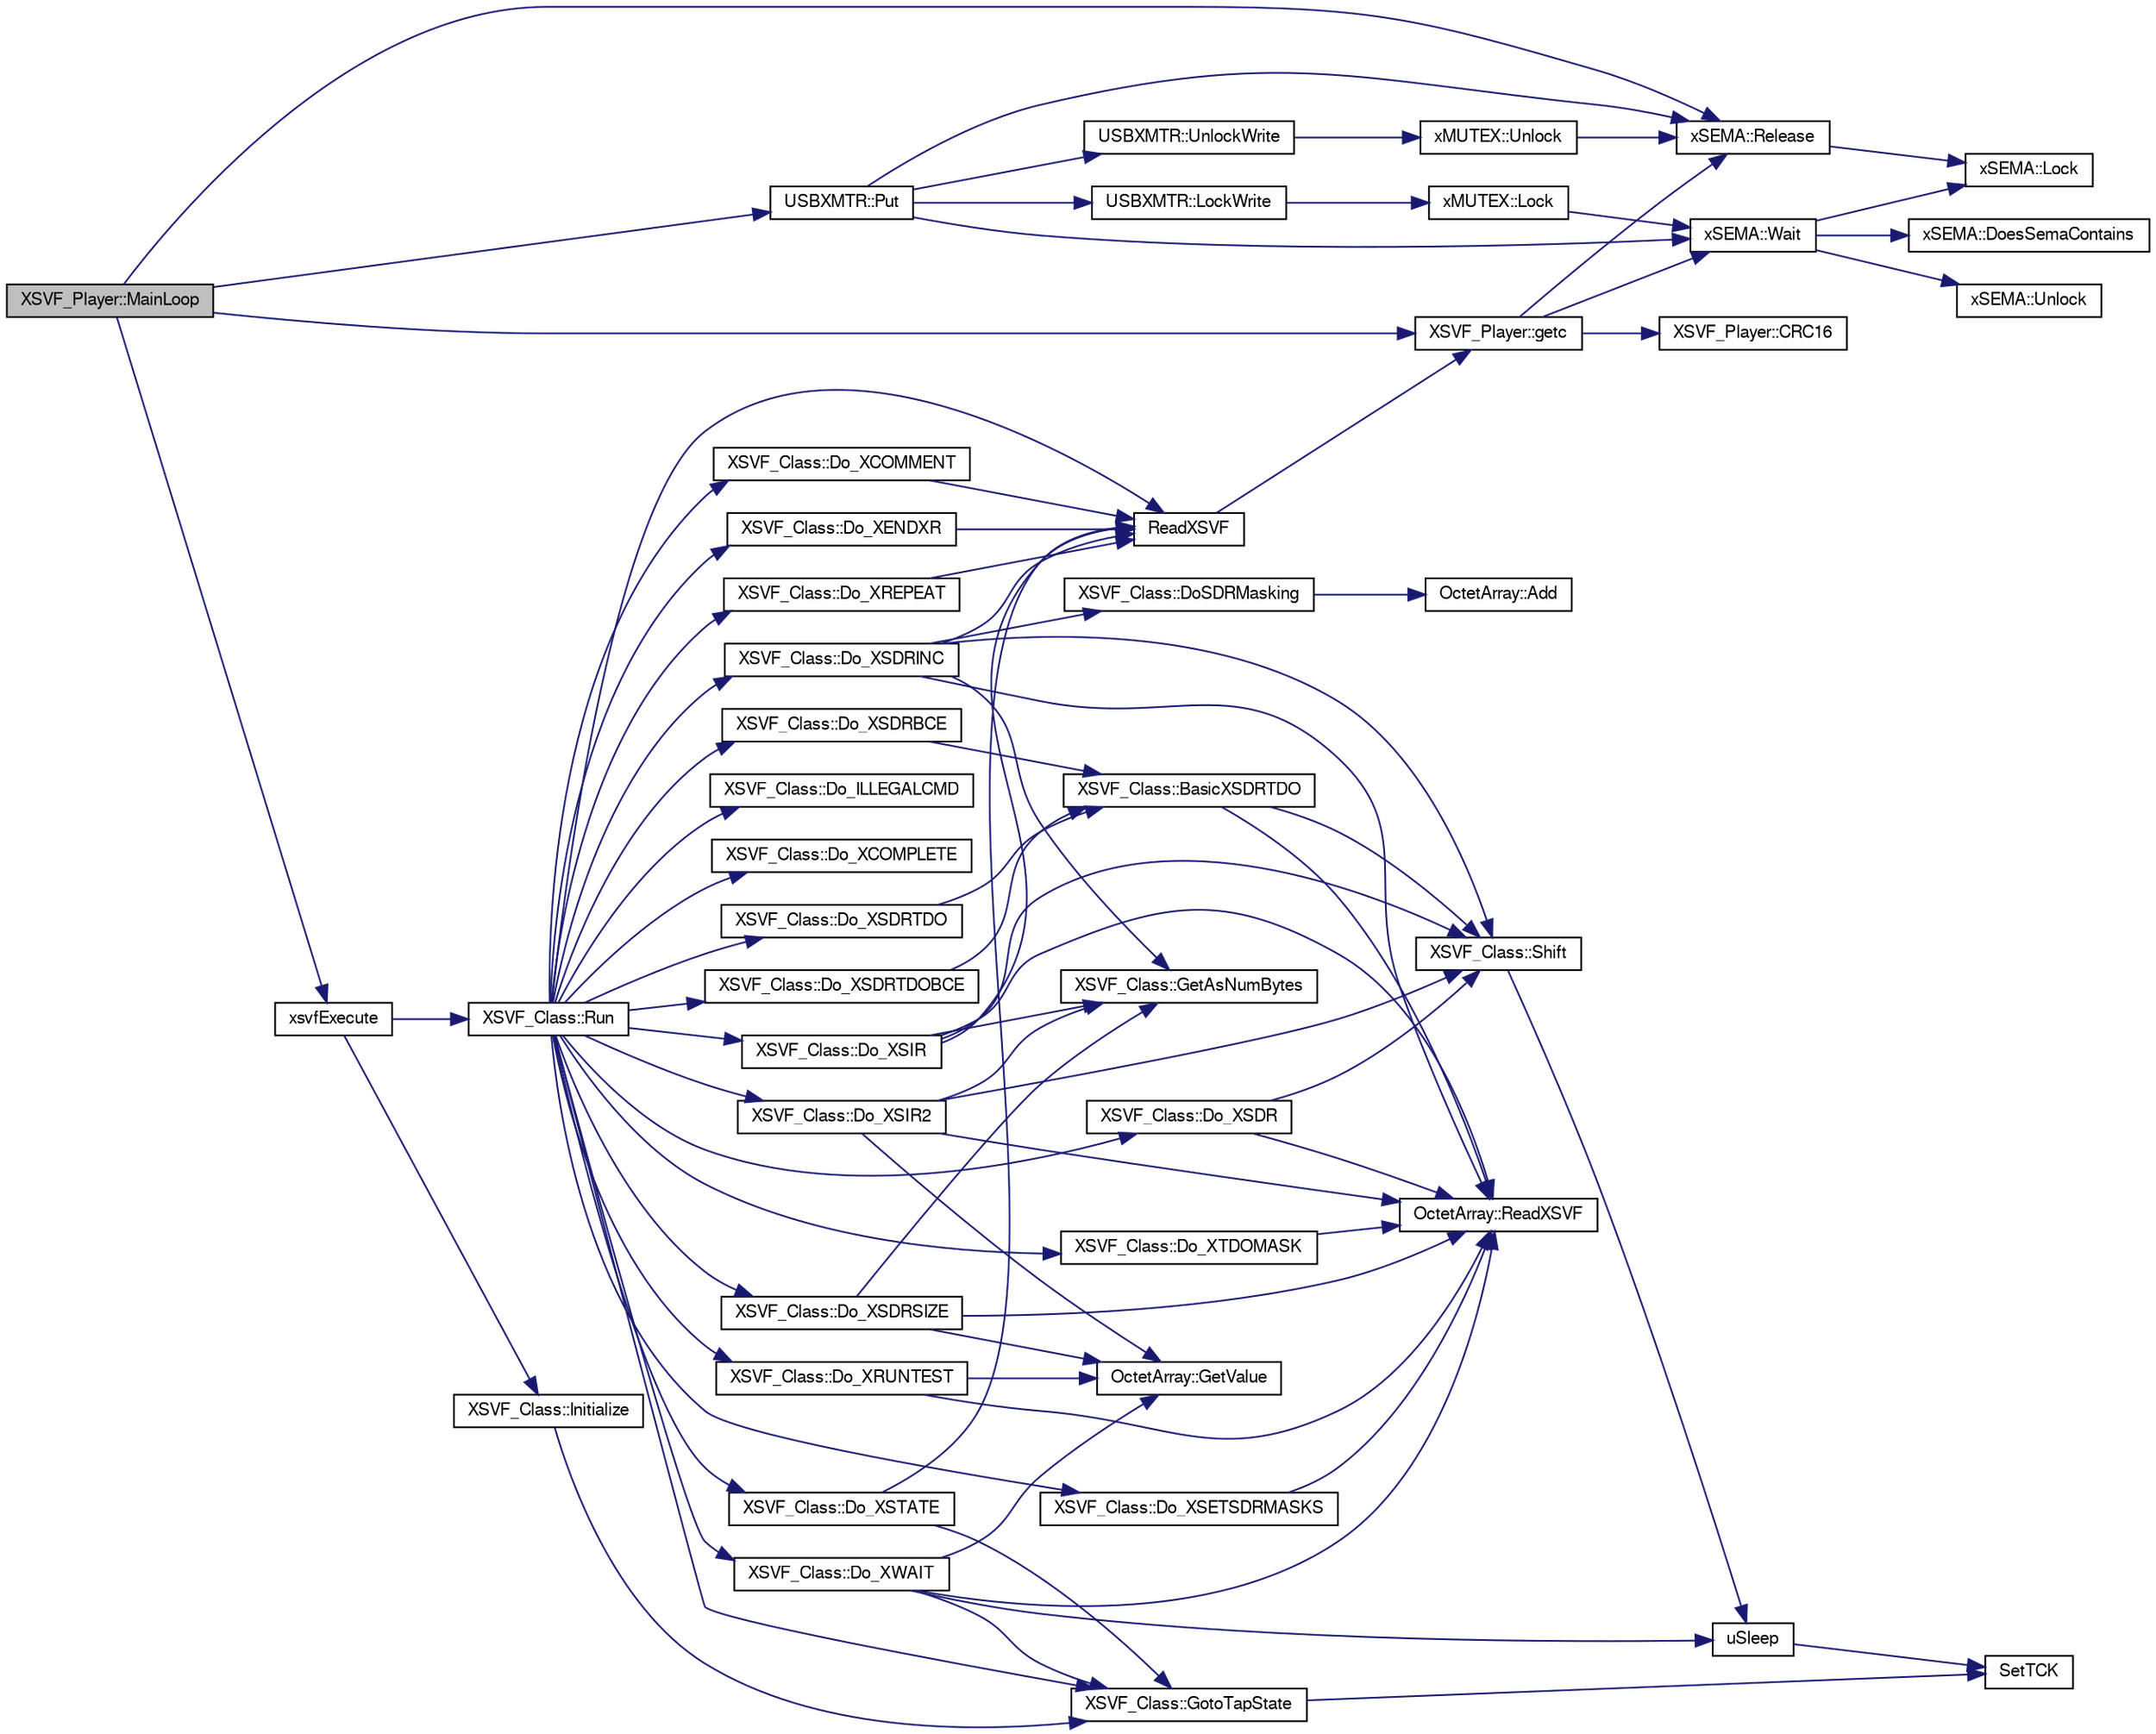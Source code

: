 digraph G
{
  bgcolor="transparent";
  edge [fontname="FreeSans",fontsize=10,labelfontname="FreeSans",labelfontsize=10];
  node [fontname="FreeSans",fontsize=10,shape=record];
  rankdir=LR;
  Node1 [label="XSVF_Player::MainLoop",height=0.2,width=0.4,color="black", fillcolor="grey75", style="filled" fontcolor="black"];
  Node1 -> Node2 [color="midnightblue",fontsize=10,style="solid",fontname="FreeSans"];
  Node2 [label="XSVF_Player::getc",height=0.2,width=0.4,color="black",URL="$class_x_s_v_f___player.html#30c853edaf50b1a4d677131bdb78d277"];
  Node2 -> Node3 [color="midnightblue",fontsize=10,style="solid",fontname="FreeSans"];
  Node3 [label="XSVF_Player::CRC16",height=0.2,width=0.4,color="black",URL="$class_x_s_v_f___player.html#493d16eed95c4ea70c1026758c45bcf9"];
  Node2 -> Node4 [color="midnightblue",fontsize=10,style="solid",fontname="FreeSans"];
  Node4 [label="xSEMA::Release",height=0.2,width=0.4,color="black",URL="$classx_s_e_m_a.html#21e114e5918da00fc1d5ce9b285f5e2b"];
  Node4 -> Node5 [color="midnightblue",fontsize=10,style="solid",fontname="FreeSans"];
  Node5 [label="xSEMA::Lock",height=0.2,width=0.4,color="black",URL="$classx_s_e_m_a.html#f672373f4e74bc17689036721587a6f1"];
  Node2 -> Node6 [color="midnightblue",fontsize=10,style="solid",fontname="FreeSans"];
  Node6 [label="xSEMA::Wait",height=0.2,width=0.4,color="black",URL="$classx_s_e_m_a.html#d398bc33f1c28f28c33ce1796b0e4ca7"];
  Node6 -> Node7 [color="midnightblue",fontsize=10,style="solid",fontname="FreeSans"];
  Node7 [label="xSEMA::DoesSemaContains",height=0.2,width=0.4,color="black",URL="$classx_s_e_m_a.html#b04acaa143ecfad200784197b075a8a8"];
  Node6 -> Node5 [color="midnightblue",fontsize=10,style="solid",fontname="FreeSans"];
  Node6 -> Node8 [color="midnightblue",fontsize=10,style="solid",fontname="FreeSans"];
  Node8 [label="xSEMA::Unlock",height=0.2,width=0.4,color="black",URL="$classx_s_e_m_a.html#b2457b1a08f5ef2bc40524d0e2c306bc"];
  Node1 -> Node9 [color="midnightblue",fontsize=10,style="solid",fontname="FreeSans"];
  Node9 [label="USBXMTR::Put",height=0.2,width=0.4,color="black",URL="$class_u_s_b_x_m_t_r.html#149d280fef7548a52d67fcb5c5ac3ea6"];
  Node9 -> Node10 [color="midnightblue",fontsize=10,style="solid",fontname="FreeSans"];
  Node10 [label="USBXMTR::LockWrite",height=0.2,width=0.4,color="black",URL="$class_u_s_b_x_m_t_r.html#70384f142454df09c3600680cff40274"];
  Node10 -> Node11 [color="midnightblue",fontsize=10,style="solid",fontname="FreeSans"];
  Node11 [label="xMUTEX::Lock",height=0.2,width=0.4,color="black",URL="$classx_m_u_t_e_x.html#529d57424fe4f58d9a13dea66e40ecfa"];
  Node11 -> Node6 [color="midnightblue",fontsize=10,style="solid",fontname="FreeSans"];
  Node9 -> Node4 [color="midnightblue",fontsize=10,style="solid",fontname="FreeSans"];
  Node9 -> Node12 [color="midnightblue",fontsize=10,style="solid",fontname="FreeSans"];
  Node12 [label="USBXMTR::UnlockWrite",height=0.2,width=0.4,color="black",URL="$class_u_s_b_x_m_t_r.html#421fa0d0a2a7d807d6d9c84b6e0304f8"];
  Node12 -> Node13 [color="midnightblue",fontsize=10,style="solid",fontname="FreeSans"];
  Node13 [label="xMUTEX::Unlock",height=0.2,width=0.4,color="black",URL="$classx_m_u_t_e_x.html#5f693de60fd054e78ef201118bc54a5f"];
  Node13 -> Node4 [color="midnightblue",fontsize=10,style="solid",fontname="FreeSans"];
  Node9 -> Node6 [color="midnightblue",fontsize=10,style="solid",fontname="FreeSans"];
  Node1 -> Node4 [color="midnightblue",fontsize=10,style="solid",fontname="FreeSans"];
  Node1 -> Node14 [color="midnightblue",fontsize=10,style="solid",fontname="FreeSans"];
  Node14 [label="xsvfExecute",height=0.2,width=0.4,color="black",URL="$xsvf_player_8cpp.html#e93c6daae7373770742d882ffff7db8a"];
  Node14 -> Node15 [color="midnightblue",fontsize=10,style="solid",fontname="FreeSans"];
  Node15 [label="XSVF_Class::Initialize",height=0.2,width=0.4,color="black",URL="$class_x_s_v_f___class.html#b1a0edb866632e8feca153e14110f394"];
  Node15 -> Node16 [color="midnightblue",fontsize=10,style="solid",fontname="FreeSans"];
  Node16 [label="XSVF_Class::GotoTapState",height=0.2,width=0.4,color="black",URL="$class_x_s_v_f___class.html#5808e57917c2f489d97ddb9f1c4d346c"];
  Node16 -> Node17 [color="midnightblue",fontsize=10,style="solid",fontname="FreeSans"];
  Node17 [label="SetTCK",height=0.2,width=0.4,color="black",URL="$xsvf_port_8hpp.html#f78586706e602574a5a51f07ca7928d1"];
  Node14 -> Node18 [color="midnightblue",fontsize=10,style="solid",fontname="FreeSans"];
  Node18 [label="XSVF_Class::Run",height=0.2,width=0.4,color="black",URL="$class_x_s_v_f___class.html#12ccef01bf5a47d54aa357204c0e4636"];
  Node18 -> Node19 [color="midnightblue",fontsize=10,style="solid",fontname="FreeSans"];
  Node19 [label="XSVF_Class::Do_ILLEGALCMD",height=0.2,width=0.4,color="black",URL="$class_x_s_v_f___class.html#8cf144d81fccdbf9aa1b9335b6f6a9fb"];
  Node18 -> Node20 [color="midnightblue",fontsize=10,style="solid",fontname="FreeSans"];
  Node20 [label="XSVF_Class::Do_XCOMMENT",height=0.2,width=0.4,color="black",URL="$class_x_s_v_f___class.html#ccbb74bef1f29b2a1522413953b06f7e"];
  Node20 -> Node21 [color="midnightblue",fontsize=10,style="solid",fontname="FreeSans"];
  Node21 [label="ReadXSVF",height=0.2,width=0.4,color="black",URL="$xsvf_port_8hpp.html#eead376a8e9b9d8b83d3f95f0b440ecc"];
  Node21 -> Node2 [color="midnightblue",fontsize=10,style="solid",fontname="FreeSans"];
  Node18 -> Node22 [color="midnightblue",fontsize=10,style="solid",fontname="FreeSans"];
  Node22 [label="XSVF_Class::Do_XCOMPLETE",height=0.2,width=0.4,color="black",URL="$class_x_s_v_f___class.html#26c1aa484c40f8af2b308e52085c6ee7"];
  Node18 -> Node23 [color="midnightblue",fontsize=10,style="solid",fontname="FreeSans"];
  Node23 [label="XSVF_Class::Do_XENDXR",height=0.2,width=0.4,color="black",URL="$class_x_s_v_f___class.html#c16456e7c7645b0f00e476da3298f071"];
  Node23 -> Node21 [color="midnightblue",fontsize=10,style="solid",fontname="FreeSans"];
  Node18 -> Node24 [color="midnightblue",fontsize=10,style="solid",fontname="FreeSans"];
  Node24 [label="XSVF_Class::Do_XREPEAT",height=0.2,width=0.4,color="black",URL="$class_x_s_v_f___class.html#f63e8462528039052c8a608ec5cf1e4c"];
  Node24 -> Node21 [color="midnightblue",fontsize=10,style="solid",fontname="FreeSans"];
  Node18 -> Node25 [color="midnightblue",fontsize=10,style="solid",fontname="FreeSans"];
  Node25 [label="XSVF_Class::Do_XRUNTEST",height=0.2,width=0.4,color="black",URL="$class_x_s_v_f___class.html#abf7099236eea66ccf6dd065b55de77a"];
  Node25 -> Node26 [color="midnightblue",fontsize=10,style="solid",fontname="FreeSans"];
  Node26 [label="OctetArray::GetValue",height=0.2,width=0.4,color="black",URL="$struct_octet_array.html#cd6a007679e1d4786f4d8efdf6f0da65"];
  Node25 -> Node27 [color="midnightblue",fontsize=10,style="solid",fontname="FreeSans"];
  Node27 [label="OctetArray::ReadXSVF",height=0.2,width=0.4,color="black",URL="$struct_octet_array.html#3223cbfe6d3413548c77d3b852d535e6"];
  Node18 -> Node28 [color="midnightblue",fontsize=10,style="solid",fontname="FreeSans"];
  Node28 [label="XSVF_Class::Do_XSDR",height=0.2,width=0.4,color="black",URL="$class_x_s_v_f___class.html#8811b06c1226d944afcb5e780b6df1fc"];
  Node28 -> Node27 [color="midnightblue",fontsize=10,style="solid",fontname="FreeSans"];
  Node28 -> Node29 [color="midnightblue",fontsize=10,style="solid",fontname="FreeSans"];
  Node29 [label="XSVF_Class::Shift",height=0.2,width=0.4,color="black",URL="$class_x_s_v_f___class.html#a04c9ce53b4c6550ac573dceeac18cb6"];
  Node29 -> Node30 [color="midnightblue",fontsize=10,style="solid",fontname="FreeSans"];
  Node30 [label="uSleep",height=0.2,width=0.4,color="black",URL="$xsvf_task_8cpp.html#8a905b43fce5e032aef4d8682872d880"];
  Node30 -> Node17 [color="midnightblue",fontsize=10,style="solid",fontname="FreeSans"];
  Node18 -> Node31 [color="midnightblue",fontsize=10,style="solid",fontname="FreeSans"];
  Node31 [label="XSVF_Class::Do_XSDRBCE",height=0.2,width=0.4,color="black",URL="$class_x_s_v_f___class.html#50fac73304608764490ba227ecce1e05"];
  Node31 -> Node32 [color="midnightblue",fontsize=10,style="solid",fontname="FreeSans"];
  Node32 [label="XSVF_Class::BasicXSDRTDO",height=0.2,width=0.4,color="black",URL="$class_x_s_v_f___class.html#a41934cb146f13e6f4ec25a4696ec9c2"];
  Node32 -> Node27 [color="midnightblue",fontsize=10,style="solid",fontname="FreeSans"];
  Node32 -> Node29 [color="midnightblue",fontsize=10,style="solid",fontname="FreeSans"];
  Node18 -> Node33 [color="midnightblue",fontsize=10,style="solid",fontname="FreeSans"];
  Node33 [label="XSVF_Class::Do_XSDRINC",height=0.2,width=0.4,color="black",URL="$class_x_s_v_f___class.html#bb4f302bf9104dbb218f451536d7a665"];
  Node33 -> Node34 [color="midnightblue",fontsize=10,style="solid",fontname="FreeSans"];
  Node34 [label="XSVF_Class::DoSDRMasking",height=0.2,width=0.4,color="black",URL="$class_x_s_v_f___class.html#2d1b739216f30fb48c057cb0e2fa007f"];
  Node34 -> Node35 [color="midnightblue",fontsize=10,style="solid",fontname="FreeSans"];
  Node35 [label="OctetArray::Add",height=0.2,width=0.4,color="black",URL="$struct_octet_array.html#748c722464a9888ff56cfa508edf2700"];
  Node33 -> Node36 [color="midnightblue",fontsize=10,style="solid",fontname="FreeSans"];
  Node36 [label="XSVF_Class::GetAsNumBytes",height=0.2,width=0.4,color="black",URL="$class_x_s_v_f___class.html#57a63f796b3c8deabda9d8214b29bb18"];
  Node33 -> Node21 [color="midnightblue",fontsize=10,style="solid",fontname="FreeSans"];
  Node33 -> Node27 [color="midnightblue",fontsize=10,style="solid",fontname="FreeSans"];
  Node33 -> Node29 [color="midnightblue",fontsize=10,style="solid",fontname="FreeSans"];
  Node18 -> Node37 [color="midnightblue",fontsize=10,style="solid",fontname="FreeSans"];
  Node37 [label="XSVF_Class::Do_XSDRSIZE",height=0.2,width=0.4,color="black",URL="$class_x_s_v_f___class.html#87c22dcba26a629cc00323522c4ef063"];
  Node37 -> Node36 [color="midnightblue",fontsize=10,style="solid",fontname="FreeSans"];
  Node37 -> Node26 [color="midnightblue",fontsize=10,style="solid",fontname="FreeSans"];
  Node37 -> Node27 [color="midnightblue",fontsize=10,style="solid",fontname="FreeSans"];
  Node18 -> Node38 [color="midnightblue",fontsize=10,style="solid",fontname="FreeSans"];
  Node38 [label="XSVF_Class::Do_XSDRTDO",height=0.2,width=0.4,color="black",URL="$class_x_s_v_f___class.html#655dae380cc07887fc9d481e7f86112b"];
  Node38 -> Node32 [color="midnightblue",fontsize=10,style="solid",fontname="FreeSans"];
  Node18 -> Node39 [color="midnightblue",fontsize=10,style="solid",fontname="FreeSans"];
  Node39 [label="XSVF_Class::Do_XSDRTDOBCE",height=0.2,width=0.4,color="black",URL="$class_x_s_v_f___class.html#eb444803a3dc5487ef2b01b19ea63660"];
  Node39 -> Node32 [color="midnightblue",fontsize=10,style="solid",fontname="FreeSans"];
  Node18 -> Node40 [color="midnightblue",fontsize=10,style="solid",fontname="FreeSans"];
  Node40 [label="XSVF_Class::Do_XSETSDRMASKS",height=0.2,width=0.4,color="black",URL="$class_x_s_v_f___class.html#b45f523f5a4a0d364bd264b94c7b000c"];
  Node40 -> Node27 [color="midnightblue",fontsize=10,style="solid",fontname="FreeSans"];
  Node18 -> Node41 [color="midnightblue",fontsize=10,style="solid",fontname="FreeSans"];
  Node41 [label="XSVF_Class::Do_XSIR",height=0.2,width=0.4,color="black",URL="$class_x_s_v_f___class.html#bb98c9978279e6e849eba476a76b3964"];
  Node41 -> Node36 [color="midnightblue",fontsize=10,style="solid",fontname="FreeSans"];
  Node41 -> Node27 [color="midnightblue",fontsize=10,style="solid",fontname="FreeSans"];
  Node41 -> Node21 [color="midnightblue",fontsize=10,style="solid",fontname="FreeSans"];
  Node41 -> Node29 [color="midnightblue",fontsize=10,style="solid",fontname="FreeSans"];
  Node18 -> Node42 [color="midnightblue",fontsize=10,style="solid",fontname="FreeSans"];
  Node42 [label="XSVF_Class::Do_XSIR2",height=0.2,width=0.4,color="black",URL="$class_x_s_v_f___class.html#25a16a960509e4bffe9b1f51419deea5"];
  Node42 -> Node36 [color="midnightblue",fontsize=10,style="solid",fontname="FreeSans"];
  Node42 -> Node26 [color="midnightblue",fontsize=10,style="solid",fontname="FreeSans"];
  Node42 -> Node27 [color="midnightblue",fontsize=10,style="solid",fontname="FreeSans"];
  Node42 -> Node29 [color="midnightblue",fontsize=10,style="solid",fontname="FreeSans"];
  Node18 -> Node43 [color="midnightblue",fontsize=10,style="solid",fontname="FreeSans"];
  Node43 [label="XSVF_Class::Do_XSTATE",height=0.2,width=0.4,color="black",URL="$class_x_s_v_f___class.html#7ce7cf13775e4d4c6cf0e069bbd6467c"];
  Node43 -> Node16 [color="midnightblue",fontsize=10,style="solid",fontname="FreeSans"];
  Node43 -> Node21 [color="midnightblue",fontsize=10,style="solid",fontname="FreeSans"];
  Node18 -> Node44 [color="midnightblue",fontsize=10,style="solid",fontname="FreeSans"];
  Node44 [label="XSVF_Class::Do_XTDOMASK",height=0.2,width=0.4,color="black",URL="$class_x_s_v_f___class.html#db26d3040e760caed9f6c5934b5d926d"];
  Node44 -> Node27 [color="midnightblue",fontsize=10,style="solid",fontname="FreeSans"];
  Node18 -> Node45 [color="midnightblue",fontsize=10,style="solid",fontname="FreeSans"];
  Node45 [label="XSVF_Class::Do_XWAIT",height=0.2,width=0.4,color="black",URL="$class_x_s_v_f___class.html#25b6d97292978551f10fb0c30ae99906"];
  Node45 -> Node26 [color="midnightblue",fontsize=10,style="solid",fontname="FreeSans"];
  Node45 -> Node16 [color="midnightblue",fontsize=10,style="solid",fontname="FreeSans"];
  Node45 -> Node27 [color="midnightblue",fontsize=10,style="solid",fontname="FreeSans"];
  Node45 -> Node30 [color="midnightblue",fontsize=10,style="solid",fontname="FreeSans"];
  Node18 -> Node16 [color="midnightblue",fontsize=10,style="solid",fontname="FreeSans"];
  Node18 -> Node21 [color="midnightblue",fontsize=10,style="solid",fontname="FreeSans"];
}
